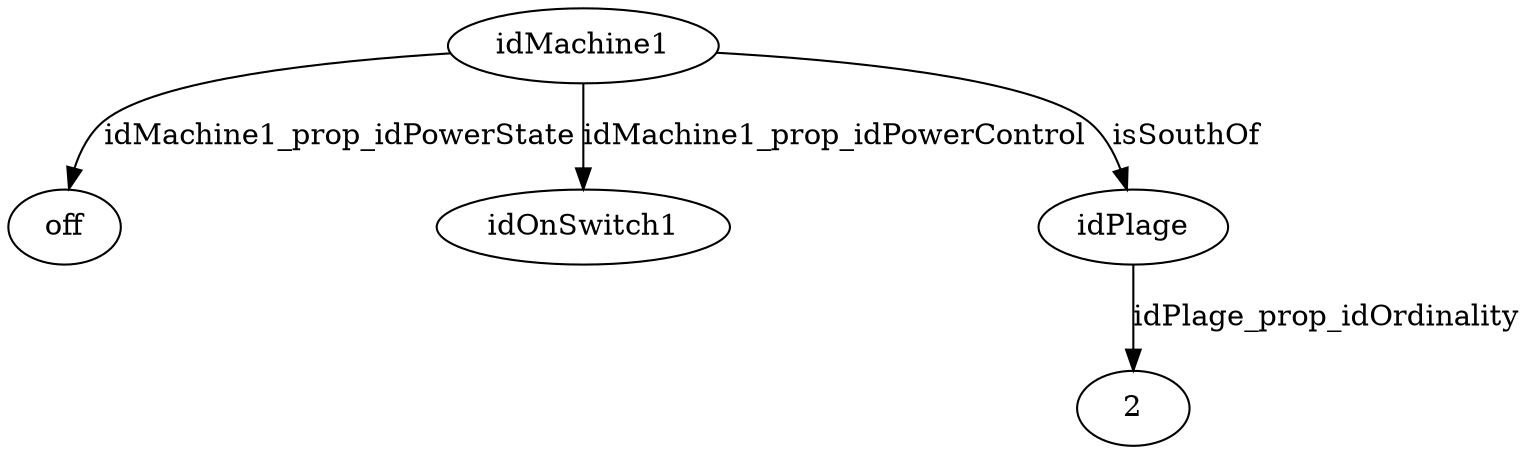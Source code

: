 strict digraph  {
idMachine1 [node_type=entity_node, root=root];
off;
idOnSwitch1;
idPlage;
2;
idMachine1 -> off  [edge_type=property, label=idMachine1_prop_idPowerState];
idMachine1 -> idOnSwitch1  [edge_type=property, label=idMachine1_prop_idPowerControl];
idMachine1 -> idPlage  [edge_type=relationship, label=isSouthOf];
idPlage -> 2  [edge_type=property, label=idPlage_prop_idOrdinality];
}
